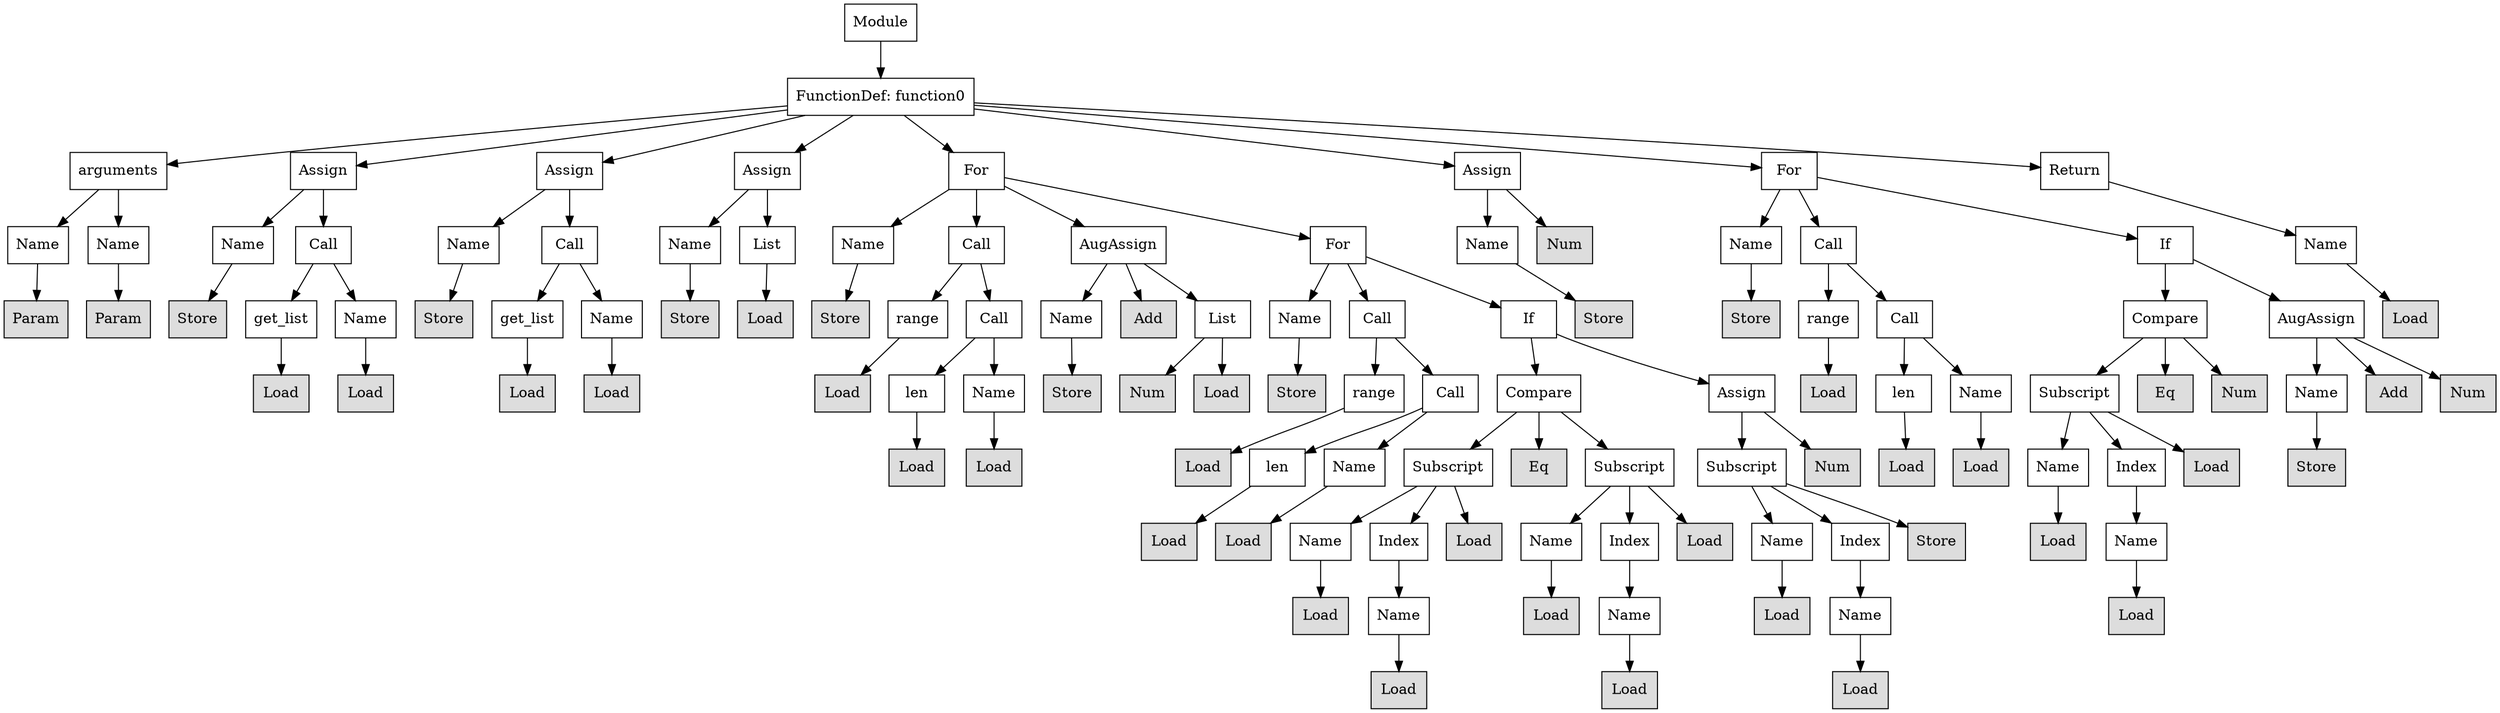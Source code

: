 digraph G {
n0 [shape=rect, label="Module"];
n1 [shape=rect, label="FunctionDef: function0"];
n2 [shape=rect, label="arguments"];
n3 [shape=rect, label="Assign"];
n4 [shape=rect, label="Assign"];
n5 [shape=rect, label="Assign"];
n6 [shape=rect, label="For"];
n7 [shape=rect, label="Assign"];
n8 [shape=rect, label="For"];
n9 [shape=rect, label="Return"];
n10 [shape=rect, label="Name"];
n11 [shape=rect, label="Name"];
n12 [shape=rect, label="Name"];
n13 [shape=rect, label="Call"];
n14 [shape=rect, label="Name"];
n15 [shape=rect, label="Call"];
n16 [shape=rect, label="Name"];
n17 [shape=rect, label="List"];
n18 [shape=rect, label="Name"];
n19 [shape=rect, label="Call"];
n20 [shape=rect, label="AugAssign"];
n21 [shape=rect, label="For"];
n22 [shape=rect, label="Name"];
n23 [shape=rect, label="Num" style="filled" fillcolor="#dddddd"];
n24 [shape=rect, label="Name"];
n25 [shape=rect, label="Call"];
n26 [shape=rect, label="If"];
n27 [shape=rect, label="Name"];
n28 [shape=rect, label="Param" style="filled" fillcolor="#dddddd"];
n29 [shape=rect, label="Param" style="filled" fillcolor="#dddddd"];
n30 [shape=rect, label="Store" style="filled" fillcolor="#dddddd"];
n31 [shape=rect, label="get_list"];
n32 [shape=rect, label="Name"];
n33 [shape=rect, label="Store" style="filled" fillcolor="#dddddd"];
n34 [shape=rect, label="get_list"];
n35 [shape=rect, label="Name"];
n36 [shape=rect, label="Store" style="filled" fillcolor="#dddddd"];
n37 [shape=rect, label="Load" style="filled" fillcolor="#dddddd"];
n38 [shape=rect, label="Store" style="filled" fillcolor="#dddddd"];
n39 [shape=rect, label="range"];
n40 [shape=rect, label="Call"];
n41 [shape=rect, label="Name"];
n42 [shape=rect, label="Add" style="filled" fillcolor="#dddddd"];
n43 [shape=rect, label="List"];
n44 [shape=rect, label="Name"];
n45 [shape=rect, label="Call"];
n46 [shape=rect, label="If"];
n47 [shape=rect, label="Store" style="filled" fillcolor="#dddddd"];
n48 [shape=rect, label="Store" style="filled" fillcolor="#dddddd"];
n49 [shape=rect, label="range"];
n50 [shape=rect, label="Call"];
n51 [shape=rect, label="Compare"];
n52 [shape=rect, label="AugAssign"];
n53 [shape=rect, label="Load" style="filled" fillcolor="#dddddd"];
n54 [shape=rect, label="Load" style="filled" fillcolor="#dddddd"];
n55 [shape=rect, label="Load" style="filled" fillcolor="#dddddd"];
n56 [shape=rect, label="Load" style="filled" fillcolor="#dddddd"];
n57 [shape=rect, label="Load" style="filled" fillcolor="#dddddd"];
n58 [shape=rect, label="Load" style="filled" fillcolor="#dddddd"];
n59 [shape=rect, label="len"];
n60 [shape=rect, label="Name"];
n61 [shape=rect, label="Store" style="filled" fillcolor="#dddddd"];
n62 [shape=rect, label="Num" style="filled" fillcolor="#dddddd"];
n63 [shape=rect, label="Load" style="filled" fillcolor="#dddddd"];
n64 [shape=rect, label="Store" style="filled" fillcolor="#dddddd"];
n65 [shape=rect, label="range"];
n66 [shape=rect, label="Call"];
n67 [shape=rect, label="Compare"];
n68 [shape=rect, label="Assign"];
n69 [shape=rect, label="Load" style="filled" fillcolor="#dddddd"];
n70 [shape=rect, label="len"];
n71 [shape=rect, label="Name"];
n72 [shape=rect, label="Subscript"];
n73 [shape=rect, label="Eq" style="filled" fillcolor="#dddddd"];
n74 [shape=rect, label="Num" style="filled" fillcolor="#dddddd"];
n75 [shape=rect, label="Name"];
n76 [shape=rect, label="Add" style="filled" fillcolor="#dddddd"];
n77 [shape=rect, label="Num" style="filled" fillcolor="#dddddd"];
n78 [shape=rect, label="Load" style="filled" fillcolor="#dddddd"];
n79 [shape=rect, label="Load" style="filled" fillcolor="#dddddd"];
n80 [shape=rect, label="Load" style="filled" fillcolor="#dddddd"];
n81 [shape=rect, label="len"];
n82 [shape=rect, label="Name"];
n83 [shape=rect, label="Subscript"];
n84 [shape=rect, label="Eq" style="filled" fillcolor="#dddddd"];
n85 [shape=rect, label="Subscript"];
n86 [shape=rect, label="Subscript"];
n87 [shape=rect, label="Num" style="filled" fillcolor="#dddddd"];
n88 [shape=rect, label="Load" style="filled" fillcolor="#dddddd"];
n89 [shape=rect, label="Load" style="filled" fillcolor="#dddddd"];
n90 [shape=rect, label="Name"];
n91 [shape=rect, label="Index"];
n92 [shape=rect, label="Load" style="filled" fillcolor="#dddddd"];
n93 [shape=rect, label="Store" style="filled" fillcolor="#dddddd"];
n94 [shape=rect, label="Load" style="filled" fillcolor="#dddddd"];
n95 [shape=rect, label="Load" style="filled" fillcolor="#dddddd"];
n96 [shape=rect, label="Name"];
n97 [shape=rect, label="Index"];
n98 [shape=rect, label="Load" style="filled" fillcolor="#dddddd"];
n99 [shape=rect, label="Name"];
n100 [shape=rect, label="Index"];
n101 [shape=rect, label="Load" style="filled" fillcolor="#dddddd"];
n102 [shape=rect, label="Name"];
n103 [shape=rect, label="Index"];
n104 [shape=rect, label="Store" style="filled" fillcolor="#dddddd"];
n105 [shape=rect, label="Load" style="filled" fillcolor="#dddddd"];
n106 [shape=rect, label="Name"];
n107 [shape=rect, label="Load" style="filled" fillcolor="#dddddd"];
n108 [shape=rect, label="Name"];
n109 [shape=rect, label="Load" style="filled" fillcolor="#dddddd"];
n110 [shape=rect, label="Name"];
n111 [shape=rect, label="Load" style="filled" fillcolor="#dddddd"];
n112 [shape=rect, label="Name"];
n113 [shape=rect, label="Load" style="filled" fillcolor="#dddddd"];
n114 [shape=rect, label="Load" style="filled" fillcolor="#dddddd"];
n115 [shape=rect, label="Load" style="filled" fillcolor="#dddddd"];
n116 [shape=rect, label="Load" style="filled" fillcolor="#dddddd"];
n0 -> n1;
n1 -> n2;
n1 -> n3;
n1 -> n4;
n1 -> n5;
n1 -> n6;
n1 -> n7;
n1 -> n8;
n1 -> n9;
n2 -> n10;
n2 -> n11;
n3 -> n12;
n3 -> n13;
n4 -> n14;
n4 -> n15;
n5 -> n16;
n5 -> n17;
n6 -> n18;
n6 -> n19;
n6 -> n20;
n6 -> n21;
n7 -> n22;
n7 -> n23;
n8 -> n24;
n8 -> n25;
n8 -> n26;
n9 -> n27;
n10 -> n28;
n11 -> n29;
n12 -> n30;
n13 -> n31;
n13 -> n32;
n14 -> n33;
n15 -> n34;
n15 -> n35;
n16 -> n36;
n17 -> n37;
n18 -> n38;
n19 -> n39;
n19 -> n40;
n20 -> n41;
n20 -> n42;
n20 -> n43;
n21 -> n44;
n21 -> n45;
n21 -> n46;
n22 -> n47;
n24 -> n48;
n25 -> n49;
n25 -> n50;
n26 -> n51;
n26 -> n52;
n27 -> n53;
n31 -> n54;
n32 -> n55;
n34 -> n56;
n35 -> n57;
n39 -> n58;
n40 -> n59;
n40 -> n60;
n41 -> n61;
n43 -> n62;
n43 -> n63;
n44 -> n64;
n45 -> n65;
n45 -> n66;
n46 -> n67;
n46 -> n68;
n49 -> n69;
n50 -> n70;
n50 -> n71;
n51 -> n72;
n51 -> n73;
n51 -> n74;
n52 -> n75;
n52 -> n76;
n52 -> n77;
n59 -> n78;
n60 -> n79;
n65 -> n80;
n66 -> n81;
n66 -> n82;
n67 -> n83;
n67 -> n84;
n67 -> n85;
n68 -> n86;
n68 -> n87;
n70 -> n88;
n71 -> n89;
n72 -> n90;
n72 -> n91;
n72 -> n92;
n75 -> n93;
n81 -> n94;
n82 -> n95;
n83 -> n96;
n83 -> n97;
n83 -> n98;
n85 -> n99;
n85 -> n100;
n85 -> n101;
n86 -> n102;
n86 -> n103;
n86 -> n104;
n90 -> n105;
n91 -> n106;
n96 -> n107;
n97 -> n108;
n99 -> n109;
n100 -> n110;
n102 -> n111;
n103 -> n112;
n106 -> n113;
n108 -> n114;
n110 -> n115;
n112 -> n116;
}
